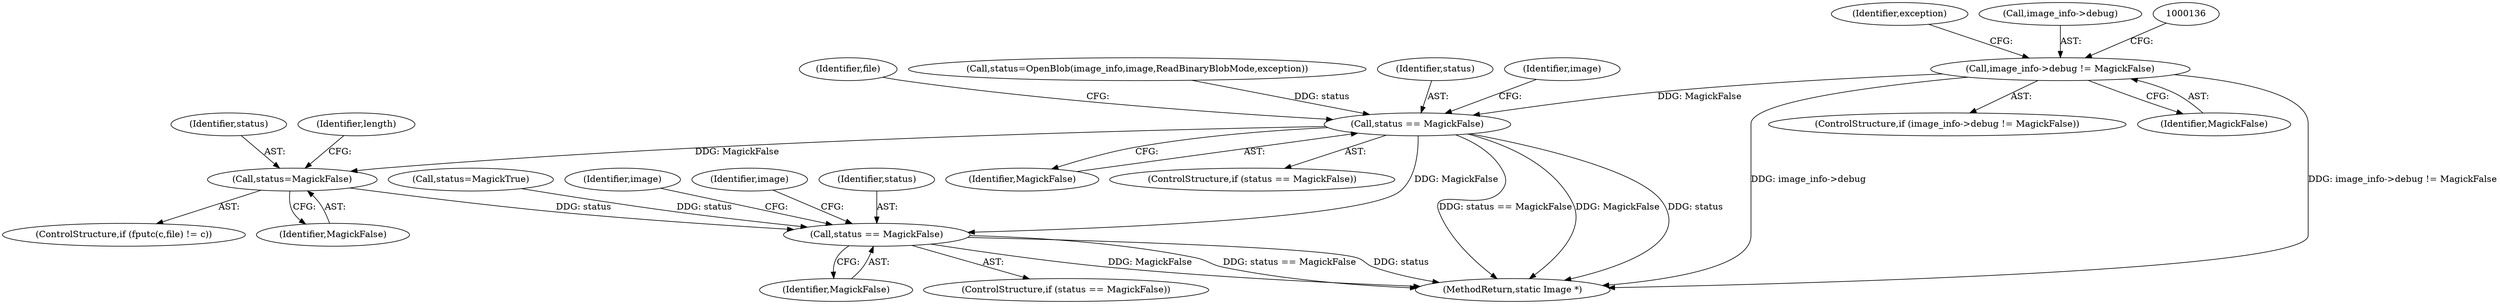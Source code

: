 digraph "0_ImageMagick_4e914bbe371433f0590cefdf3bd5f3a5710069f9@pointer" {
"1000130" [label="(Call,image_info->debug != MagickFalse)"];
"1000169" [label="(Call,status == MagickFalse)"];
"1000437" [label="(Call,status=MagickFalse)"];
"1000533" [label="(Call,status == MagickFalse)"];
"1000439" [label="(Identifier,MagickFalse)"];
"1000182" [label="(Identifier,file)"];
"1000437" [label="(Call,status=MagickFalse)"];
"1000130" [label="(Call,image_info->debug != MagickFalse)"];
"1000416" [label="(Call,status=MagickTrue)"];
"1000171" [label="(Identifier,MagickFalse)"];
"1000535" [label="(Identifier,MagickFalse)"];
"1000161" [label="(Call,status=OpenBlob(image_info,image,ReadBinaryBlobMode,exception))"];
"1000169" [label="(Call,status == MagickFalse)"];
"1000542" [label="(MethodReturn,static Image *)"];
"1000146" [label="(Identifier,exception)"];
"1000129" [label="(ControlStructure,if (image_info->debug != MagickFalse))"];
"1000131" [label="(Call,image_info->debug)"];
"1000541" [label="(Identifier,image)"];
"1000532" [label="(ControlStructure,if (status == MagickFalse))"];
"1000168" [label="(ControlStructure,if (status == MagickFalse))"];
"1000537" [label="(Identifier,image)"];
"1000533" [label="(Call,status == MagickFalse)"];
"1000438" [label="(Identifier,status)"];
"1000134" [label="(Identifier,MagickFalse)"];
"1000430" [label="(Identifier,length)"];
"1000170" [label="(Identifier,status)"];
"1000174" [label="(Identifier,image)"];
"1000431" [label="(ControlStructure,if (fputc(c,file) != c))"];
"1000534" [label="(Identifier,status)"];
"1000130" -> "1000129"  [label="AST: "];
"1000130" -> "1000134"  [label="CFG: "];
"1000131" -> "1000130"  [label="AST: "];
"1000134" -> "1000130"  [label="AST: "];
"1000136" -> "1000130"  [label="CFG: "];
"1000146" -> "1000130"  [label="CFG: "];
"1000130" -> "1000542"  [label="DDG: image_info->debug != MagickFalse"];
"1000130" -> "1000542"  [label="DDG: image_info->debug"];
"1000130" -> "1000169"  [label="DDG: MagickFalse"];
"1000169" -> "1000168"  [label="AST: "];
"1000169" -> "1000171"  [label="CFG: "];
"1000170" -> "1000169"  [label="AST: "];
"1000171" -> "1000169"  [label="AST: "];
"1000174" -> "1000169"  [label="CFG: "];
"1000182" -> "1000169"  [label="CFG: "];
"1000169" -> "1000542"  [label="DDG: status == MagickFalse"];
"1000169" -> "1000542"  [label="DDG: MagickFalse"];
"1000169" -> "1000542"  [label="DDG: status"];
"1000161" -> "1000169"  [label="DDG: status"];
"1000169" -> "1000437"  [label="DDG: MagickFalse"];
"1000169" -> "1000533"  [label="DDG: MagickFalse"];
"1000437" -> "1000431"  [label="AST: "];
"1000437" -> "1000439"  [label="CFG: "];
"1000438" -> "1000437"  [label="AST: "];
"1000439" -> "1000437"  [label="AST: "];
"1000430" -> "1000437"  [label="CFG: "];
"1000437" -> "1000533"  [label="DDG: status"];
"1000533" -> "1000532"  [label="AST: "];
"1000533" -> "1000535"  [label="CFG: "];
"1000534" -> "1000533"  [label="AST: "];
"1000535" -> "1000533"  [label="AST: "];
"1000537" -> "1000533"  [label="CFG: "];
"1000541" -> "1000533"  [label="CFG: "];
"1000533" -> "1000542"  [label="DDG: status == MagickFalse"];
"1000533" -> "1000542"  [label="DDG: status"];
"1000533" -> "1000542"  [label="DDG: MagickFalse"];
"1000416" -> "1000533"  [label="DDG: status"];
}
